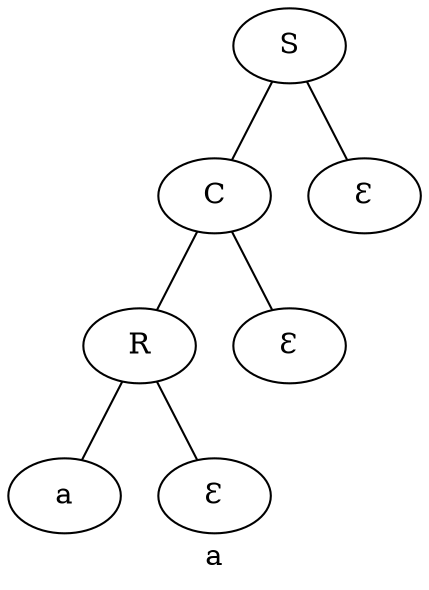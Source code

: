 graph {
label="a"
200006406
200006406 [label="S"]
200006406 -- 2052001577
2052001577 [label="C"]
2052001577 -- 1160264930
1160264930 [label="R"]
1160264930 -- 544724190
544724190 [label="a"]
1160264930 [label="R"]
1160264930 -- 1830908236
1830908236 [label="Ɛ"]
2052001577 [label="C"]
2052001577 -- 277630005
277630005 [label="Ɛ"]
200006406 [label="S"]
200006406 -- 1288354730
1288354730 [label="Ɛ"]
}
